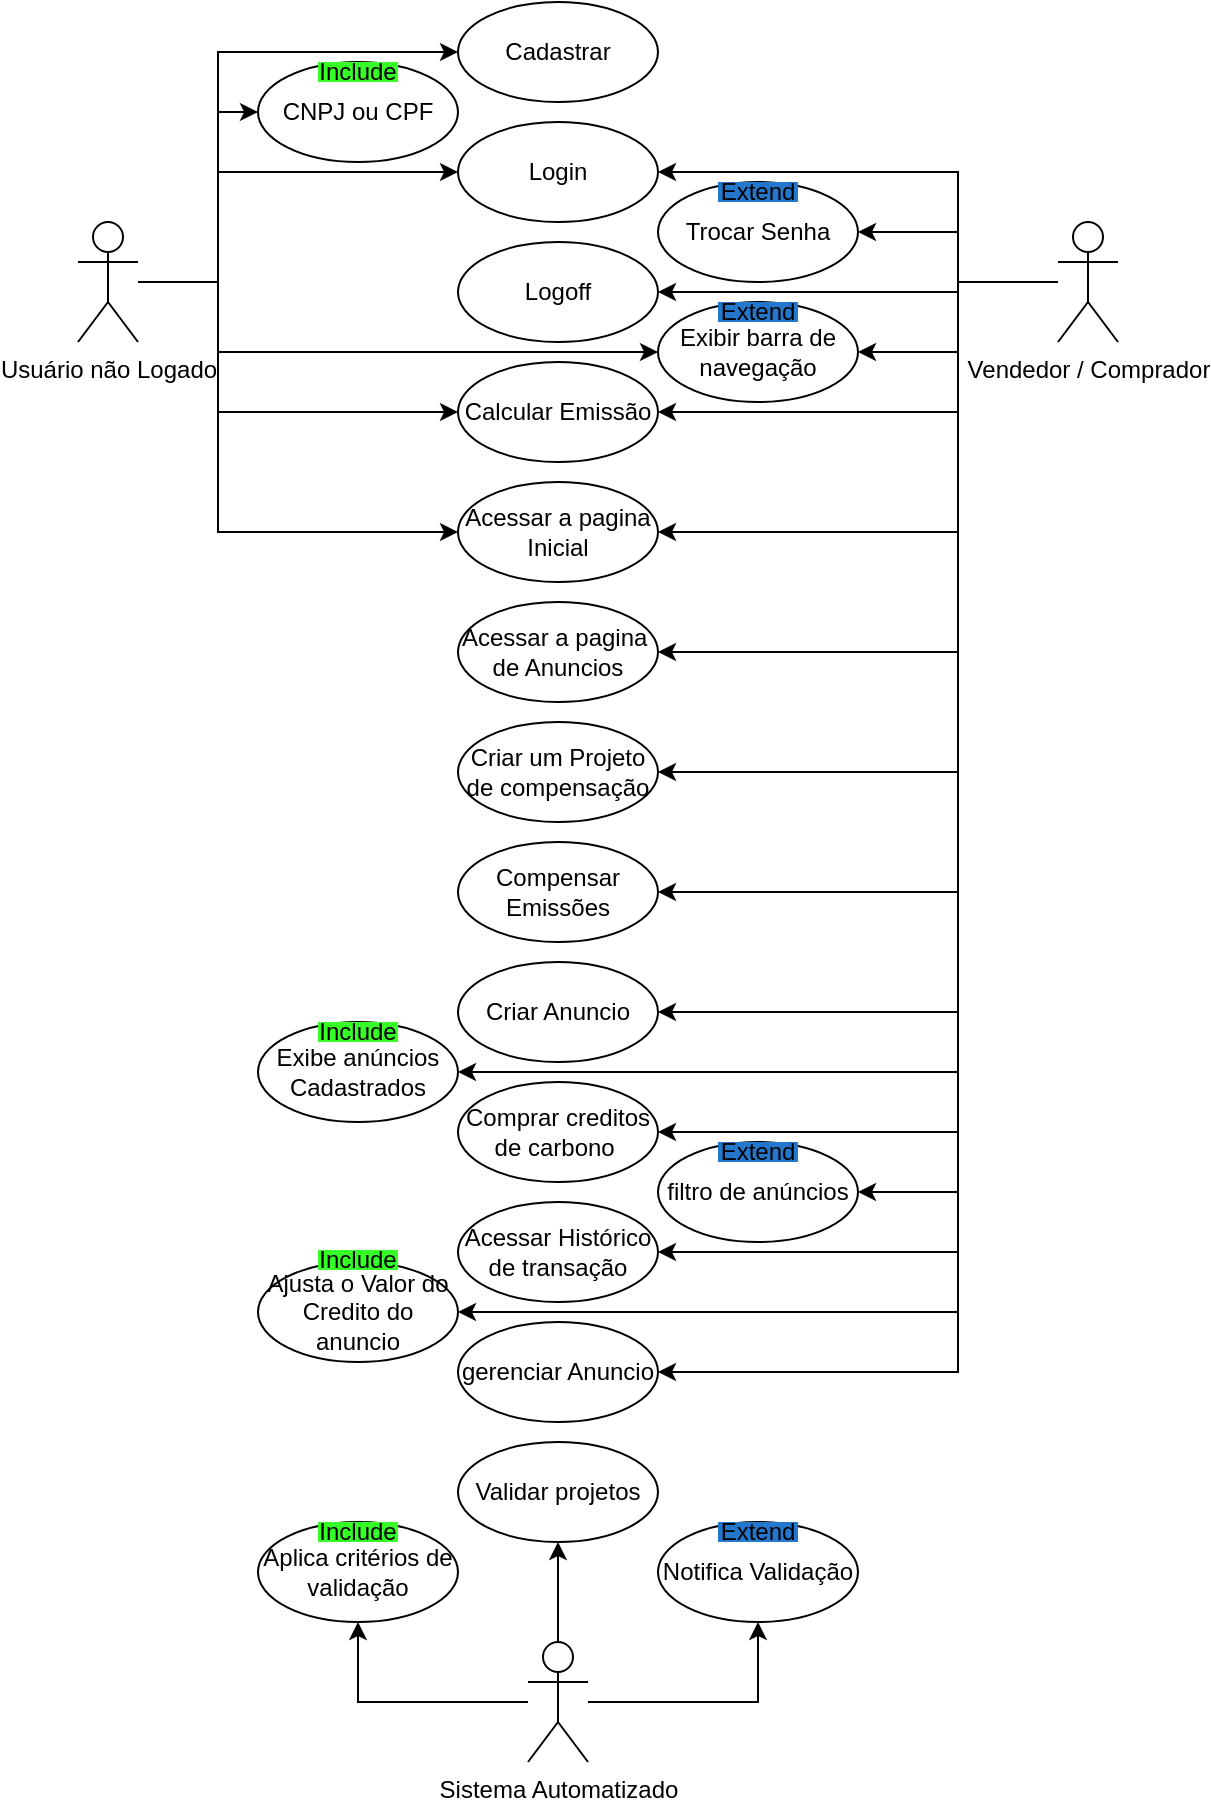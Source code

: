 <mxfile version="24.8.3">
  <diagram name="Página-1" id="12xITjhyo40muYsyD4Z2">
    <mxGraphModel dx="831" dy="300" grid="1" gridSize="10" guides="1" tooltips="1" connect="1" arrows="1" fold="1" page="1" pageScale="1" pageWidth="827" pageHeight="1169" math="0" shadow="0">
      <root>
        <mxCell id="0" />
        <mxCell id="1" parent="0" />
        <mxCell id="JgPn-HXJBX7b4QQ2of4P-1" value="Cadastrar" style="ellipse;whiteSpace=wrap;html=1;" vertex="1" parent="1">
          <mxGeometry x="360" y="60" width="100" height="50" as="geometry" />
        </mxCell>
        <mxCell id="JgPn-HXJBX7b4QQ2of4P-2" value="Logoff" style="ellipse;whiteSpace=wrap;html=1;" vertex="1" parent="1">
          <mxGeometry x="360" y="180" width="100" height="50" as="geometry" />
        </mxCell>
        <mxCell id="JgPn-HXJBX7b4QQ2of4P-3" value="Login" style="ellipse;whiteSpace=wrap;html=1;" vertex="1" parent="1">
          <mxGeometry x="360" y="120" width="100" height="50" as="geometry" />
        </mxCell>
        <mxCell id="JgPn-HXJBX7b4QQ2of4P-4" value="Calcular Emissão" style="ellipse;whiteSpace=wrap;html=1;" vertex="1" parent="1">
          <mxGeometry x="360" y="240" width="100" height="50" as="geometry" />
        </mxCell>
        <mxCell id="JgPn-HXJBX7b4QQ2of4P-5" value="Acessar a pagina&lt;div&gt;Inicial&lt;/div&gt;" style="ellipse;whiteSpace=wrap;html=1;" vertex="1" parent="1">
          <mxGeometry x="360" y="300" width="100" height="50" as="geometry" />
        </mxCell>
        <mxCell id="JgPn-HXJBX7b4QQ2of4P-8" value="Criar Anuncio" style="ellipse;whiteSpace=wrap;html=1;" vertex="1" parent="1">
          <mxGeometry x="360" y="540" width="100" height="50" as="geometry" />
        </mxCell>
        <mxCell id="JgPn-HXJBX7b4QQ2of4P-9" value="Acessar Histórico de transação" style="ellipse;whiteSpace=wrap;html=1;" vertex="1" parent="1">
          <mxGeometry x="360" y="660" width="100" height="50" as="geometry" />
        </mxCell>
        <mxCell id="JgPn-HXJBX7b4QQ2of4P-10" value="Comprar creditos de carbono&amp;nbsp;" style="ellipse;whiteSpace=wrap;html=1;" vertex="1" parent="1">
          <mxGeometry x="360" y="600" width="100" height="50" as="geometry" />
        </mxCell>
        <mxCell id="JgPn-HXJBX7b4QQ2of4P-11" value="gerenciar Anuncio" style="ellipse;whiteSpace=wrap;html=1;" vertex="1" parent="1">
          <mxGeometry x="360" y="720" width="100" height="50" as="geometry" />
        </mxCell>
        <mxCell id="JgPn-HXJBX7b4QQ2of4P-12" value="Validar projetos" style="ellipse;whiteSpace=wrap;html=1;" vertex="1" parent="1">
          <mxGeometry x="360" y="780" width="100" height="50" as="geometry" />
        </mxCell>
        <mxCell id="JgPn-HXJBX7b4QQ2of4P-13" value="Trocar Senha" style="ellipse;whiteSpace=wrap;html=1;" vertex="1" parent="1">
          <mxGeometry x="460" y="150" width="100" height="50" as="geometry" />
        </mxCell>
        <mxCell id="JgPn-HXJBX7b4QQ2of4P-14" value="Exibir barra de navegação" style="ellipse;whiteSpace=wrap;html=1;" vertex="1" parent="1">
          <mxGeometry x="460" y="210" width="100" height="50" as="geometry" />
        </mxCell>
        <mxCell id="JgPn-HXJBX7b4QQ2of4P-15" value="CNPJ ou CPF" style="ellipse;whiteSpace=wrap;html=1;" vertex="1" parent="1">
          <mxGeometry x="260" y="90" width="100" height="50" as="geometry" />
        </mxCell>
        <mxCell id="JgPn-HXJBX7b4QQ2of4P-16" value="filtro de anúncios" style="ellipse;whiteSpace=wrap;html=1;" vertex="1" parent="1">
          <mxGeometry x="460" y="630" width="100" height="50" as="geometry" />
        </mxCell>
        <mxCell id="JgPn-HXJBX7b4QQ2of4P-18" value="Exibe anúncios Cadastrados" style="ellipse;whiteSpace=wrap;html=1;" vertex="1" parent="1">
          <mxGeometry x="260" y="570" width="100" height="50" as="geometry" />
        </mxCell>
        <mxCell id="JgPn-HXJBX7b4QQ2of4P-19" value="Ajusta o Valor do Credito do anuncio" style="ellipse;whiteSpace=wrap;html=1;" vertex="1" parent="1">
          <mxGeometry x="260" y="690" width="100" height="50" as="geometry" />
        </mxCell>
        <mxCell id="JgPn-HXJBX7b4QQ2of4P-20" value="Aplica critérios de validação" style="ellipse;whiteSpace=wrap;html=1;" vertex="1" parent="1">
          <mxGeometry x="260" y="820" width="100" height="50" as="geometry" />
        </mxCell>
        <mxCell id="JgPn-HXJBX7b4QQ2of4P-21" value="Notifica Validação" style="ellipse;whiteSpace=wrap;html=1;" vertex="1" parent="1">
          <mxGeometry x="460" y="820" width="100" height="50" as="geometry" />
        </mxCell>
        <mxCell id="JgPn-HXJBX7b4QQ2of4P-40" style="edgeStyle=orthogonalEdgeStyle;rounded=0;orthogonalLoop=1;jettySize=auto;html=1;entryX=0.5;entryY=1;entryDx=0;entryDy=0;" edge="1" parent="1" source="JgPn-HXJBX7b4QQ2of4P-22" target="JgPn-HXJBX7b4QQ2of4P-12">
          <mxGeometry relative="1" as="geometry" />
        </mxCell>
        <mxCell id="JgPn-HXJBX7b4QQ2of4P-41" style="edgeStyle=orthogonalEdgeStyle;rounded=0;orthogonalLoop=1;jettySize=auto;html=1;entryX=0.5;entryY=1;entryDx=0;entryDy=0;" edge="1" parent="1" source="JgPn-HXJBX7b4QQ2of4P-22" target="JgPn-HXJBX7b4QQ2of4P-21">
          <mxGeometry relative="1" as="geometry" />
        </mxCell>
        <mxCell id="JgPn-HXJBX7b4QQ2of4P-42" style="edgeStyle=orthogonalEdgeStyle;rounded=0;orthogonalLoop=1;jettySize=auto;html=1;entryX=0.5;entryY=1;entryDx=0;entryDy=0;" edge="1" parent="1" source="JgPn-HXJBX7b4QQ2of4P-22" target="JgPn-HXJBX7b4QQ2of4P-20">
          <mxGeometry relative="1" as="geometry" />
        </mxCell>
        <mxCell id="JgPn-HXJBX7b4QQ2of4P-22" value="Sistema Automatizado" style="shape=umlActor;verticalLabelPosition=bottom;verticalAlign=top;html=1;outlineConnect=0;" vertex="1" parent="1">
          <mxGeometry x="395" y="880" width="30" height="60" as="geometry" />
        </mxCell>
        <mxCell id="JgPn-HXJBX7b4QQ2of4P-45" style="edgeStyle=orthogonalEdgeStyle;rounded=0;orthogonalLoop=1;jettySize=auto;html=1;entryX=0;entryY=0.5;entryDx=0;entryDy=0;" edge="1" parent="1" source="JgPn-HXJBX7b4QQ2of4P-23" target="JgPn-HXJBX7b4QQ2of4P-1">
          <mxGeometry relative="1" as="geometry">
            <Array as="points">
              <mxPoint x="240" y="200" />
              <mxPoint x="240" y="85" />
            </Array>
          </mxGeometry>
        </mxCell>
        <mxCell id="JgPn-HXJBX7b4QQ2of4P-46" style="edgeStyle=orthogonalEdgeStyle;rounded=0;orthogonalLoop=1;jettySize=auto;html=1;entryX=0;entryY=0.5;entryDx=0;entryDy=0;" edge="1" parent="1" source="JgPn-HXJBX7b4QQ2of4P-23" target="JgPn-HXJBX7b4QQ2of4P-15">
          <mxGeometry relative="1" as="geometry">
            <Array as="points">
              <mxPoint x="240" y="200" />
              <mxPoint x="240" y="115" />
            </Array>
          </mxGeometry>
        </mxCell>
        <mxCell id="JgPn-HXJBX7b4QQ2of4P-47" style="edgeStyle=orthogonalEdgeStyle;rounded=0;orthogonalLoop=1;jettySize=auto;html=1;entryX=0;entryY=0.5;entryDx=0;entryDy=0;" edge="1" parent="1" source="JgPn-HXJBX7b4QQ2of4P-23" target="JgPn-HXJBX7b4QQ2of4P-4">
          <mxGeometry relative="1" as="geometry">
            <Array as="points">
              <mxPoint x="240" y="200" />
              <mxPoint x="240" y="265" />
            </Array>
          </mxGeometry>
        </mxCell>
        <mxCell id="JgPn-HXJBX7b4QQ2of4P-48" style="edgeStyle=orthogonalEdgeStyle;rounded=0;orthogonalLoop=1;jettySize=auto;html=1;entryX=0;entryY=0.5;entryDx=0;entryDy=0;" edge="1" parent="1" source="JgPn-HXJBX7b4QQ2of4P-23" target="JgPn-HXJBX7b4QQ2of4P-5">
          <mxGeometry relative="1" as="geometry">
            <Array as="points">
              <mxPoint x="240" y="200" />
              <mxPoint x="240" y="325" />
            </Array>
          </mxGeometry>
        </mxCell>
        <mxCell id="JgPn-HXJBX7b4QQ2of4P-49" style="edgeStyle=orthogonalEdgeStyle;rounded=0;orthogonalLoop=1;jettySize=auto;html=1;" edge="1" parent="1" source="JgPn-HXJBX7b4QQ2of4P-23" target="JgPn-HXJBX7b4QQ2of4P-3">
          <mxGeometry relative="1" as="geometry">
            <Array as="points">
              <mxPoint x="240" y="200" />
              <mxPoint x="240" y="145" />
            </Array>
          </mxGeometry>
        </mxCell>
        <mxCell id="JgPn-HXJBX7b4QQ2of4P-54" style="edgeStyle=orthogonalEdgeStyle;rounded=0;orthogonalLoop=1;jettySize=auto;html=1;entryX=0;entryY=0.5;entryDx=0;entryDy=0;" edge="1" parent="1" source="JgPn-HXJBX7b4QQ2of4P-23" target="JgPn-HXJBX7b4QQ2of4P-14">
          <mxGeometry relative="1" as="geometry">
            <Array as="points">
              <mxPoint x="240" y="200" />
              <mxPoint x="240" y="235" />
            </Array>
          </mxGeometry>
        </mxCell>
        <mxCell id="JgPn-HXJBX7b4QQ2of4P-23" value="Usuário não Logado" style="shape=umlActor;verticalLabelPosition=bottom;verticalAlign=top;html=1;outlineConnect=0;" vertex="1" parent="1">
          <mxGeometry x="170" y="170" width="30" height="60" as="geometry" />
        </mxCell>
        <mxCell id="JgPn-HXJBX7b4QQ2of4P-28" style="edgeStyle=orthogonalEdgeStyle;rounded=0;orthogonalLoop=1;jettySize=auto;html=1;" edge="1" parent="1" source="JgPn-HXJBX7b4QQ2of4P-25" target="JgPn-HXJBX7b4QQ2of4P-13">
          <mxGeometry relative="1" as="geometry" />
        </mxCell>
        <mxCell id="JgPn-HXJBX7b4QQ2of4P-29" style="edgeStyle=orthogonalEdgeStyle;rounded=0;orthogonalLoop=1;jettySize=auto;html=1;entryX=1;entryY=0.5;entryDx=0;entryDy=0;" edge="1" parent="1" source="JgPn-HXJBX7b4QQ2of4P-25" target="JgPn-HXJBX7b4QQ2of4P-3">
          <mxGeometry relative="1" as="geometry">
            <Array as="points">
              <mxPoint x="610" y="200" />
              <mxPoint x="610" y="145" />
            </Array>
          </mxGeometry>
        </mxCell>
        <mxCell id="JgPn-HXJBX7b4QQ2of4P-30" style="edgeStyle=orthogonalEdgeStyle;rounded=0;orthogonalLoop=1;jettySize=auto;html=1;" edge="1" parent="1" source="JgPn-HXJBX7b4QQ2of4P-25" target="JgPn-HXJBX7b4QQ2of4P-2">
          <mxGeometry relative="1" as="geometry">
            <Array as="points">
              <mxPoint x="610" y="200" />
              <mxPoint x="610" y="205" />
            </Array>
          </mxGeometry>
        </mxCell>
        <mxCell id="JgPn-HXJBX7b4QQ2of4P-31" style="edgeStyle=orthogonalEdgeStyle;rounded=0;orthogonalLoop=1;jettySize=auto;html=1;entryX=1;entryY=0.5;entryDx=0;entryDy=0;" edge="1" parent="1" source="JgPn-HXJBX7b4QQ2of4P-25" target="JgPn-HXJBX7b4QQ2of4P-4">
          <mxGeometry relative="1" as="geometry">
            <Array as="points">
              <mxPoint x="610" y="200" />
              <mxPoint x="610" y="265" />
            </Array>
          </mxGeometry>
        </mxCell>
        <mxCell id="JgPn-HXJBX7b4QQ2of4P-32" style="edgeStyle=orthogonalEdgeStyle;rounded=0;orthogonalLoop=1;jettySize=auto;html=1;entryX=1;entryY=0.5;entryDx=0;entryDy=0;" edge="1" parent="1" source="JgPn-HXJBX7b4QQ2of4P-25" target="JgPn-HXJBX7b4QQ2of4P-14">
          <mxGeometry relative="1" as="geometry" />
        </mxCell>
        <mxCell id="JgPn-HXJBX7b4QQ2of4P-33" style="edgeStyle=orthogonalEdgeStyle;rounded=0;orthogonalLoop=1;jettySize=auto;html=1;entryX=1;entryY=0.5;entryDx=0;entryDy=0;" edge="1" parent="1" source="JgPn-HXJBX7b4QQ2of4P-25" target="JgPn-HXJBX7b4QQ2of4P-5">
          <mxGeometry relative="1" as="geometry">
            <Array as="points">
              <mxPoint x="610" y="200" />
              <mxPoint x="610" y="325" />
            </Array>
          </mxGeometry>
        </mxCell>
        <mxCell id="JgPn-HXJBX7b4QQ2of4P-34" style="edgeStyle=orthogonalEdgeStyle;rounded=0;orthogonalLoop=1;jettySize=auto;html=1;entryX=1;entryY=0.5;entryDx=0;entryDy=0;" edge="1" parent="1" source="JgPn-HXJBX7b4QQ2of4P-25" target="JgPn-HXJBX7b4QQ2of4P-8">
          <mxGeometry relative="1" as="geometry">
            <Array as="points">
              <mxPoint x="610" y="200" />
              <mxPoint x="610" y="565" />
            </Array>
          </mxGeometry>
        </mxCell>
        <mxCell id="JgPn-HXJBX7b4QQ2of4P-35" style="edgeStyle=orthogonalEdgeStyle;rounded=0;orthogonalLoop=1;jettySize=auto;html=1;entryX=1;entryY=0.5;entryDx=0;entryDy=0;" edge="1" parent="1" source="JgPn-HXJBX7b4QQ2of4P-25" target="JgPn-HXJBX7b4QQ2of4P-16">
          <mxGeometry relative="1" as="geometry" />
        </mxCell>
        <mxCell id="JgPn-HXJBX7b4QQ2of4P-36" style="edgeStyle=orthogonalEdgeStyle;rounded=0;orthogonalLoop=1;jettySize=auto;html=1;entryX=1;entryY=0.5;entryDx=0;entryDy=0;" edge="1" parent="1" source="JgPn-HXJBX7b4QQ2of4P-25" target="JgPn-HXJBX7b4QQ2of4P-10">
          <mxGeometry relative="1" as="geometry">
            <Array as="points">
              <mxPoint x="610" y="200" />
              <mxPoint x="610" y="625" />
            </Array>
          </mxGeometry>
        </mxCell>
        <mxCell id="JgPn-HXJBX7b4QQ2of4P-37" style="edgeStyle=orthogonalEdgeStyle;rounded=0;orthogonalLoop=1;jettySize=auto;html=1;entryX=1;entryY=0.5;entryDx=0;entryDy=0;" edge="1" parent="1" source="JgPn-HXJBX7b4QQ2of4P-25" target="JgPn-HXJBX7b4QQ2of4P-9">
          <mxGeometry relative="1" as="geometry">
            <Array as="points">
              <mxPoint x="610" y="200" />
              <mxPoint x="610" y="685" />
            </Array>
          </mxGeometry>
        </mxCell>
        <mxCell id="JgPn-HXJBX7b4QQ2of4P-38" style="edgeStyle=orthogonalEdgeStyle;rounded=0;orthogonalLoop=1;jettySize=auto;html=1;entryX=1;entryY=0.5;entryDx=0;entryDy=0;" edge="1" parent="1" source="JgPn-HXJBX7b4QQ2of4P-25" target="JgPn-HXJBX7b4QQ2of4P-11">
          <mxGeometry relative="1" as="geometry">
            <Array as="points">
              <mxPoint x="610" y="200" />
              <mxPoint x="610" y="745" />
            </Array>
          </mxGeometry>
        </mxCell>
        <mxCell id="JgPn-HXJBX7b4QQ2of4P-43" style="edgeStyle=orthogonalEdgeStyle;rounded=0;orthogonalLoop=1;jettySize=auto;html=1;entryX=1;entryY=0.5;entryDx=0;entryDy=0;" edge="1" parent="1" source="JgPn-HXJBX7b4QQ2of4P-25" target="JgPn-HXJBX7b4QQ2of4P-19">
          <mxGeometry relative="1" as="geometry">
            <Array as="points">
              <mxPoint x="610" y="200" />
              <mxPoint x="610" y="715" />
            </Array>
          </mxGeometry>
        </mxCell>
        <mxCell id="JgPn-HXJBX7b4QQ2of4P-44" style="edgeStyle=orthogonalEdgeStyle;rounded=0;orthogonalLoop=1;jettySize=auto;html=1;entryX=1;entryY=0.5;entryDx=0;entryDy=0;" edge="1" parent="1" source="JgPn-HXJBX7b4QQ2of4P-25" target="JgPn-HXJBX7b4QQ2of4P-18">
          <mxGeometry relative="1" as="geometry">
            <Array as="points">
              <mxPoint x="610" y="200" />
              <mxPoint x="610" y="595" />
            </Array>
          </mxGeometry>
        </mxCell>
        <mxCell id="JgPn-HXJBX7b4QQ2of4P-52" style="edgeStyle=orthogonalEdgeStyle;rounded=0;orthogonalLoop=1;jettySize=auto;html=1;entryX=1;entryY=0.5;entryDx=0;entryDy=0;" edge="1" parent="1" source="JgPn-HXJBX7b4QQ2of4P-25" target="JgPn-HXJBX7b4QQ2of4P-50">
          <mxGeometry relative="1" as="geometry">
            <Array as="points">
              <mxPoint x="610" y="200" />
              <mxPoint x="610" y="385" />
            </Array>
          </mxGeometry>
        </mxCell>
        <mxCell id="JgPn-HXJBX7b4QQ2of4P-53" style="edgeStyle=orthogonalEdgeStyle;rounded=0;orthogonalLoop=1;jettySize=auto;html=1;entryX=1;entryY=0.5;entryDx=0;entryDy=0;" edge="1" parent="1" source="JgPn-HXJBX7b4QQ2of4P-25" target="JgPn-HXJBX7b4QQ2of4P-51">
          <mxGeometry relative="1" as="geometry">
            <Array as="points">
              <mxPoint x="610" y="200" />
              <mxPoint x="610" y="445" />
            </Array>
          </mxGeometry>
        </mxCell>
        <mxCell id="JgPn-HXJBX7b4QQ2of4P-56" style="edgeStyle=orthogonalEdgeStyle;rounded=0;orthogonalLoop=1;jettySize=auto;html=1;entryX=1;entryY=0.5;entryDx=0;entryDy=0;" edge="1" parent="1" source="JgPn-HXJBX7b4QQ2of4P-25" target="JgPn-HXJBX7b4QQ2of4P-55">
          <mxGeometry relative="1" as="geometry">
            <Array as="points">
              <mxPoint x="610" y="200" />
              <mxPoint x="610" y="505" />
            </Array>
          </mxGeometry>
        </mxCell>
        <mxCell id="JgPn-HXJBX7b4QQ2of4P-25" value="Vendedor / Comprador" style="shape=umlActor;verticalLabelPosition=bottom;verticalAlign=top;html=1;outlineConnect=0;" vertex="1" parent="1">
          <mxGeometry x="660" y="170" width="30" height="60" as="geometry" />
        </mxCell>
        <mxCell id="JgPn-HXJBX7b4QQ2of4P-50" value="Acessar a pagina&amp;nbsp;&lt;div&gt;de Anuncios&lt;/div&gt;" style="ellipse;whiteSpace=wrap;html=1;" vertex="1" parent="1">
          <mxGeometry x="360" y="360" width="100" height="50" as="geometry" />
        </mxCell>
        <mxCell id="JgPn-HXJBX7b4QQ2of4P-51" value="Criar um Projeto de compensação" style="ellipse;whiteSpace=wrap;html=1;" vertex="1" parent="1">
          <mxGeometry x="360" y="420" width="100" height="50" as="geometry" />
        </mxCell>
        <mxCell id="JgPn-HXJBX7b4QQ2of4P-55" value="Compensar Emissões" style="ellipse;whiteSpace=wrap;html=1;" vertex="1" parent="1">
          <mxGeometry x="360" y="480" width="100" height="50" as="geometry" />
        </mxCell>
        <mxCell id="JgPn-HXJBX7b4QQ2of4P-57" value="Include" style="text;html=1;align=center;verticalAlign=middle;whiteSpace=wrap;rounded=0;fillColor=#35FF26;" vertex="1" parent="1">
          <mxGeometry x="290" y="684" width="40" height="10" as="geometry" />
        </mxCell>
        <mxCell id="JgPn-HXJBX7b4QQ2of4P-58" value="Include" style="text;html=1;align=center;verticalAlign=middle;whiteSpace=wrap;rounded=0;fillColor=#35FF26;" vertex="1" parent="1">
          <mxGeometry x="290" y="820" width="40" height="10" as="geometry" />
        </mxCell>
        <mxCell id="JgPn-HXJBX7b4QQ2of4P-60" value="Include" style="text;html=1;align=center;verticalAlign=middle;whiteSpace=wrap;rounded=0;fillColor=#35FF26;" vertex="1" parent="1">
          <mxGeometry x="290" y="570" width="40" height="10" as="geometry" />
        </mxCell>
        <mxCell id="JgPn-HXJBX7b4QQ2of4P-61" value="Include" style="text;html=1;align=center;verticalAlign=middle;whiteSpace=wrap;rounded=0;fillColor=#35FF26;" vertex="1" parent="1">
          <mxGeometry x="290" y="90" width="40" height="10" as="geometry" />
        </mxCell>
        <mxCell id="JgPn-HXJBX7b4QQ2of4P-62" value="Extend" style="text;html=1;align=center;verticalAlign=middle;whiteSpace=wrap;rounded=0;fillColor=#2377CC;" vertex="1" parent="1">
          <mxGeometry x="490" y="630" width="40" height="10" as="geometry" />
        </mxCell>
        <mxCell id="JgPn-HXJBX7b4QQ2of4P-63" value="Extend" style="text;html=1;align=center;verticalAlign=middle;whiteSpace=wrap;rounded=0;fillColor=#2377CC;" vertex="1" parent="1">
          <mxGeometry x="490" y="150" width="40" height="10" as="geometry" />
        </mxCell>
        <mxCell id="JgPn-HXJBX7b4QQ2of4P-64" value="Extend" style="text;html=1;align=center;verticalAlign=middle;whiteSpace=wrap;rounded=0;fillColor=#2377CC;" vertex="1" parent="1">
          <mxGeometry x="490" y="210" width="40" height="10" as="geometry" />
        </mxCell>
        <mxCell id="JgPn-HXJBX7b4QQ2of4P-65" value="Extend" style="text;html=1;align=center;verticalAlign=middle;whiteSpace=wrap;rounded=0;fillColor=#2377CC;" vertex="1" parent="1">
          <mxGeometry x="490" y="820" width="40" height="10" as="geometry" />
        </mxCell>
      </root>
    </mxGraphModel>
  </diagram>
</mxfile>
